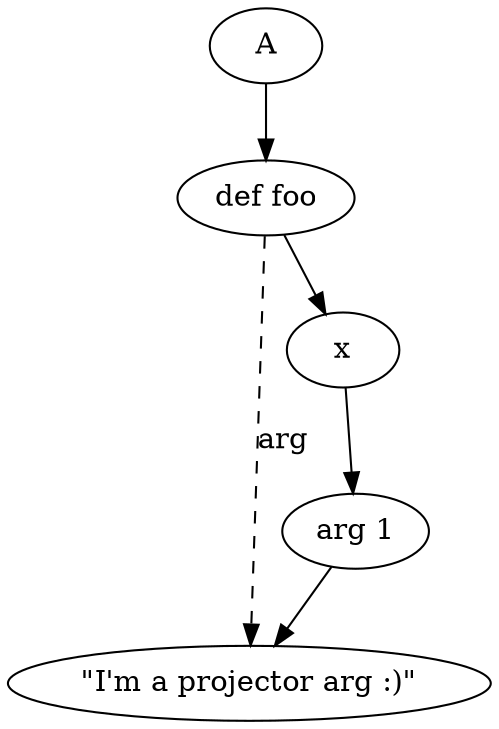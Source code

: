 digraph "" {
	graph [bb="0,0,199.77,343.8"];
	node [label="\N"];
	6	 [height=0.5,
		label=A,
		pos="99.884,325.8",
		width=0.75];
	7	 [height=0.5,
		label="def foo",
		pos="99.884,252.8",
		width=1.0737];
	6 -> 7	 [pos="e,99.884,270.89 99.884,307.76 99.884,299.68 99.884,289.98 99.884,280.98"];
	8	 [height=0.5,
		label="\"I'm a projector arg :)\"",
		pos="99.884,18",
		width=2.7746];
	7 -> 8	 [label=arg,
		lp="108.82,135.4",
		pos="e,99.884,36.096 99.884,234.77 99.884,194.13 99.884,95.168 99.884,46.282",
		style=dashed];
	9	 [height=0.5,
		label=x,
		pos="144.88,179.8",
		width=0.75];
	7 -> 9	 [pos="e,134.4,196.81 110.78,235.13 116.27,226.21 123.04,215.23 129.1,205.41"];
	10	 [height=0.5,
		label="arg 1",
		pos="146.88,91",
		width=0.85026];
	9 -> 10	 [pos="e,146.48,109.07 145.3,161.4 145.57,149.29 145.93,133.21 146.24,119.47"];
	10 -> 8	 [pos="e,111.55,36.115 135.98,74.069 130.38,65.362 123.41,54.546 117.1,44.743"];
}
